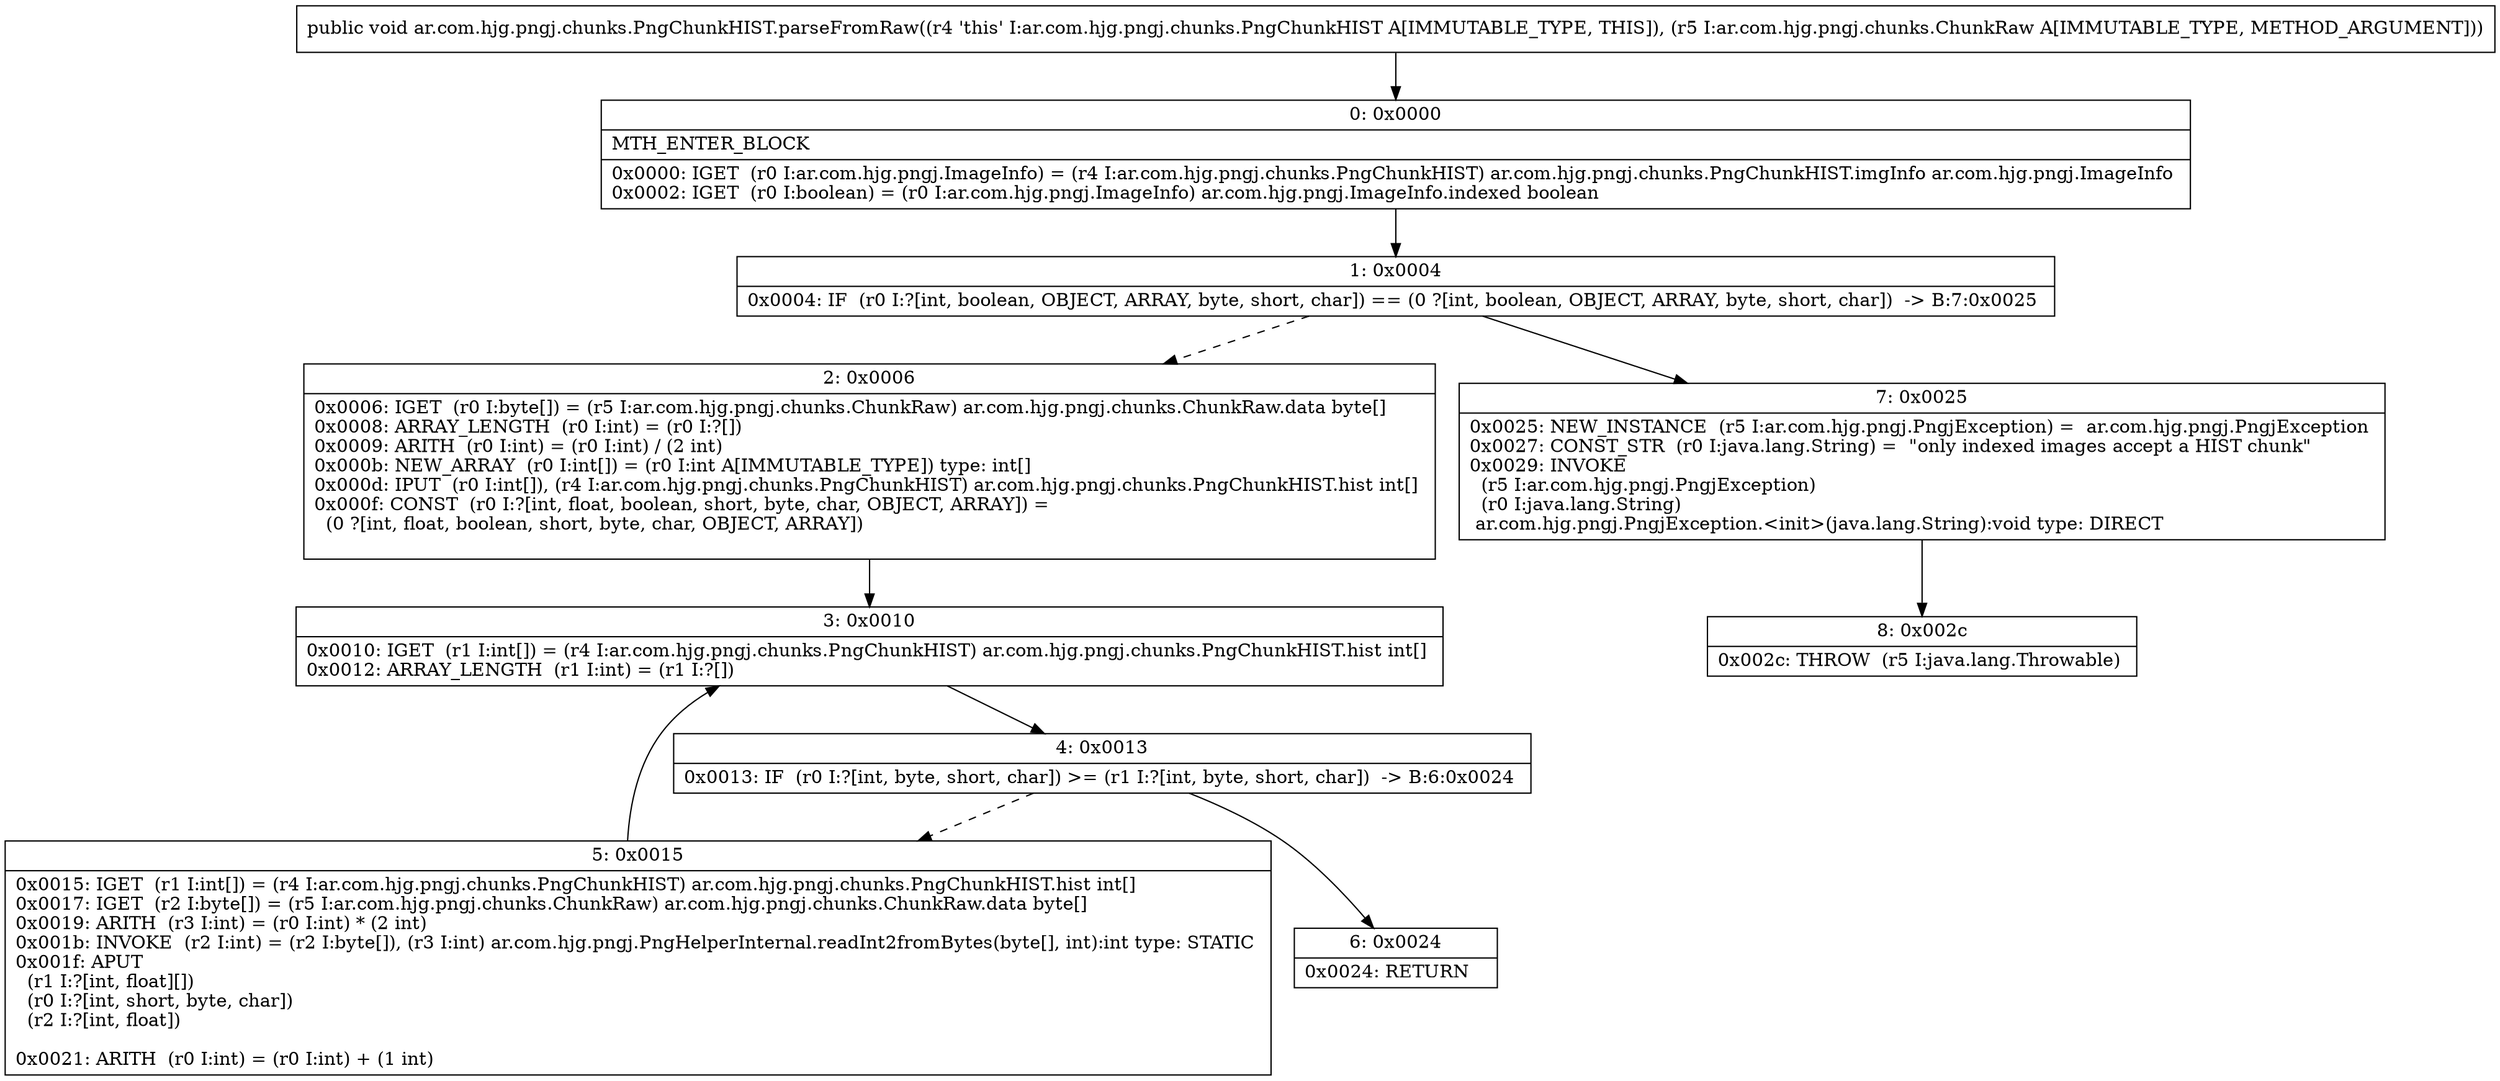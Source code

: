 digraph "CFG forar.com.hjg.pngj.chunks.PngChunkHIST.parseFromRaw(Lar\/com\/hjg\/pngj\/chunks\/ChunkRaw;)V" {
Node_0 [shape=record,label="{0\:\ 0x0000|MTH_ENTER_BLOCK\l|0x0000: IGET  (r0 I:ar.com.hjg.pngj.ImageInfo) = (r4 I:ar.com.hjg.pngj.chunks.PngChunkHIST) ar.com.hjg.pngj.chunks.PngChunkHIST.imgInfo ar.com.hjg.pngj.ImageInfo \l0x0002: IGET  (r0 I:boolean) = (r0 I:ar.com.hjg.pngj.ImageInfo) ar.com.hjg.pngj.ImageInfo.indexed boolean \l}"];
Node_1 [shape=record,label="{1\:\ 0x0004|0x0004: IF  (r0 I:?[int, boolean, OBJECT, ARRAY, byte, short, char]) == (0 ?[int, boolean, OBJECT, ARRAY, byte, short, char])  \-\> B:7:0x0025 \l}"];
Node_2 [shape=record,label="{2\:\ 0x0006|0x0006: IGET  (r0 I:byte[]) = (r5 I:ar.com.hjg.pngj.chunks.ChunkRaw) ar.com.hjg.pngj.chunks.ChunkRaw.data byte[] \l0x0008: ARRAY_LENGTH  (r0 I:int) = (r0 I:?[]) \l0x0009: ARITH  (r0 I:int) = (r0 I:int) \/ (2 int) \l0x000b: NEW_ARRAY  (r0 I:int[]) = (r0 I:int A[IMMUTABLE_TYPE]) type: int[] \l0x000d: IPUT  (r0 I:int[]), (r4 I:ar.com.hjg.pngj.chunks.PngChunkHIST) ar.com.hjg.pngj.chunks.PngChunkHIST.hist int[] \l0x000f: CONST  (r0 I:?[int, float, boolean, short, byte, char, OBJECT, ARRAY]) = \l  (0 ?[int, float, boolean, short, byte, char, OBJECT, ARRAY])\l \l}"];
Node_3 [shape=record,label="{3\:\ 0x0010|0x0010: IGET  (r1 I:int[]) = (r4 I:ar.com.hjg.pngj.chunks.PngChunkHIST) ar.com.hjg.pngj.chunks.PngChunkHIST.hist int[] \l0x0012: ARRAY_LENGTH  (r1 I:int) = (r1 I:?[]) \l}"];
Node_4 [shape=record,label="{4\:\ 0x0013|0x0013: IF  (r0 I:?[int, byte, short, char]) \>= (r1 I:?[int, byte, short, char])  \-\> B:6:0x0024 \l}"];
Node_5 [shape=record,label="{5\:\ 0x0015|0x0015: IGET  (r1 I:int[]) = (r4 I:ar.com.hjg.pngj.chunks.PngChunkHIST) ar.com.hjg.pngj.chunks.PngChunkHIST.hist int[] \l0x0017: IGET  (r2 I:byte[]) = (r5 I:ar.com.hjg.pngj.chunks.ChunkRaw) ar.com.hjg.pngj.chunks.ChunkRaw.data byte[] \l0x0019: ARITH  (r3 I:int) = (r0 I:int) * (2 int) \l0x001b: INVOKE  (r2 I:int) = (r2 I:byte[]), (r3 I:int) ar.com.hjg.pngj.PngHelperInternal.readInt2fromBytes(byte[], int):int type: STATIC \l0x001f: APUT  \l  (r1 I:?[int, float][])\l  (r0 I:?[int, short, byte, char])\l  (r2 I:?[int, float])\l \l0x0021: ARITH  (r0 I:int) = (r0 I:int) + (1 int) \l}"];
Node_6 [shape=record,label="{6\:\ 0x0024|0x0024: RETURN   \l}"];
Node_7 [shape=record,label="{7\:\ 0x0025|0x0025: NEW_INSTANCE  (r5 I:ar.com.hjg.pngj.PngjException) =  ar.com.hjg.pngj.PngjException \l0x0027: CONST_STR  (r0 I:java.lang.String) =  \"only indexed images accept a HIST chunk\" \l0x0029: INVOKE  \l  (r5 I:ar.com.hjg.pngj.PngjException)\l  (r0 I:java.lang.String)\l ar.com.hjg.pngj.PngjException.\<init\>(java.lang.String):void type: DIRECT \l}"];
Node_8 [shape=record,label="{8\:\ 0x002c|0x002c: THROW  (r5 I:java.lang.Throwable) \l}"];
MethodNode[shape=record,label="{public void ar.com.hjg.pngj.chunks.PngChunkHIST.parseFromRaw((r4 'this' I:ar.com.hjg.pngj.chunks.PngChunkHIST A[IMMUTABLE_TYPE, THIS]), (r5 I:ar.com.hjg.pngj.chunks.ChunkRaw A[IMMUTABLE_TYPE, METHOD_ARGUMENT])) }"];
MethodNode -> Node_0;
Node_0 -> Node_1;
Node_1 -> Node_2[style=dashed];
Node_1 -> Node_7;
Node_2 -> Node_3;
Node_3 -> Node_4;
Node_4 -> Node_5[style=dashed];
Node_4 -> Node_6;
Node_5 -> Node_3;
Node_7 -> Node_8;
}

